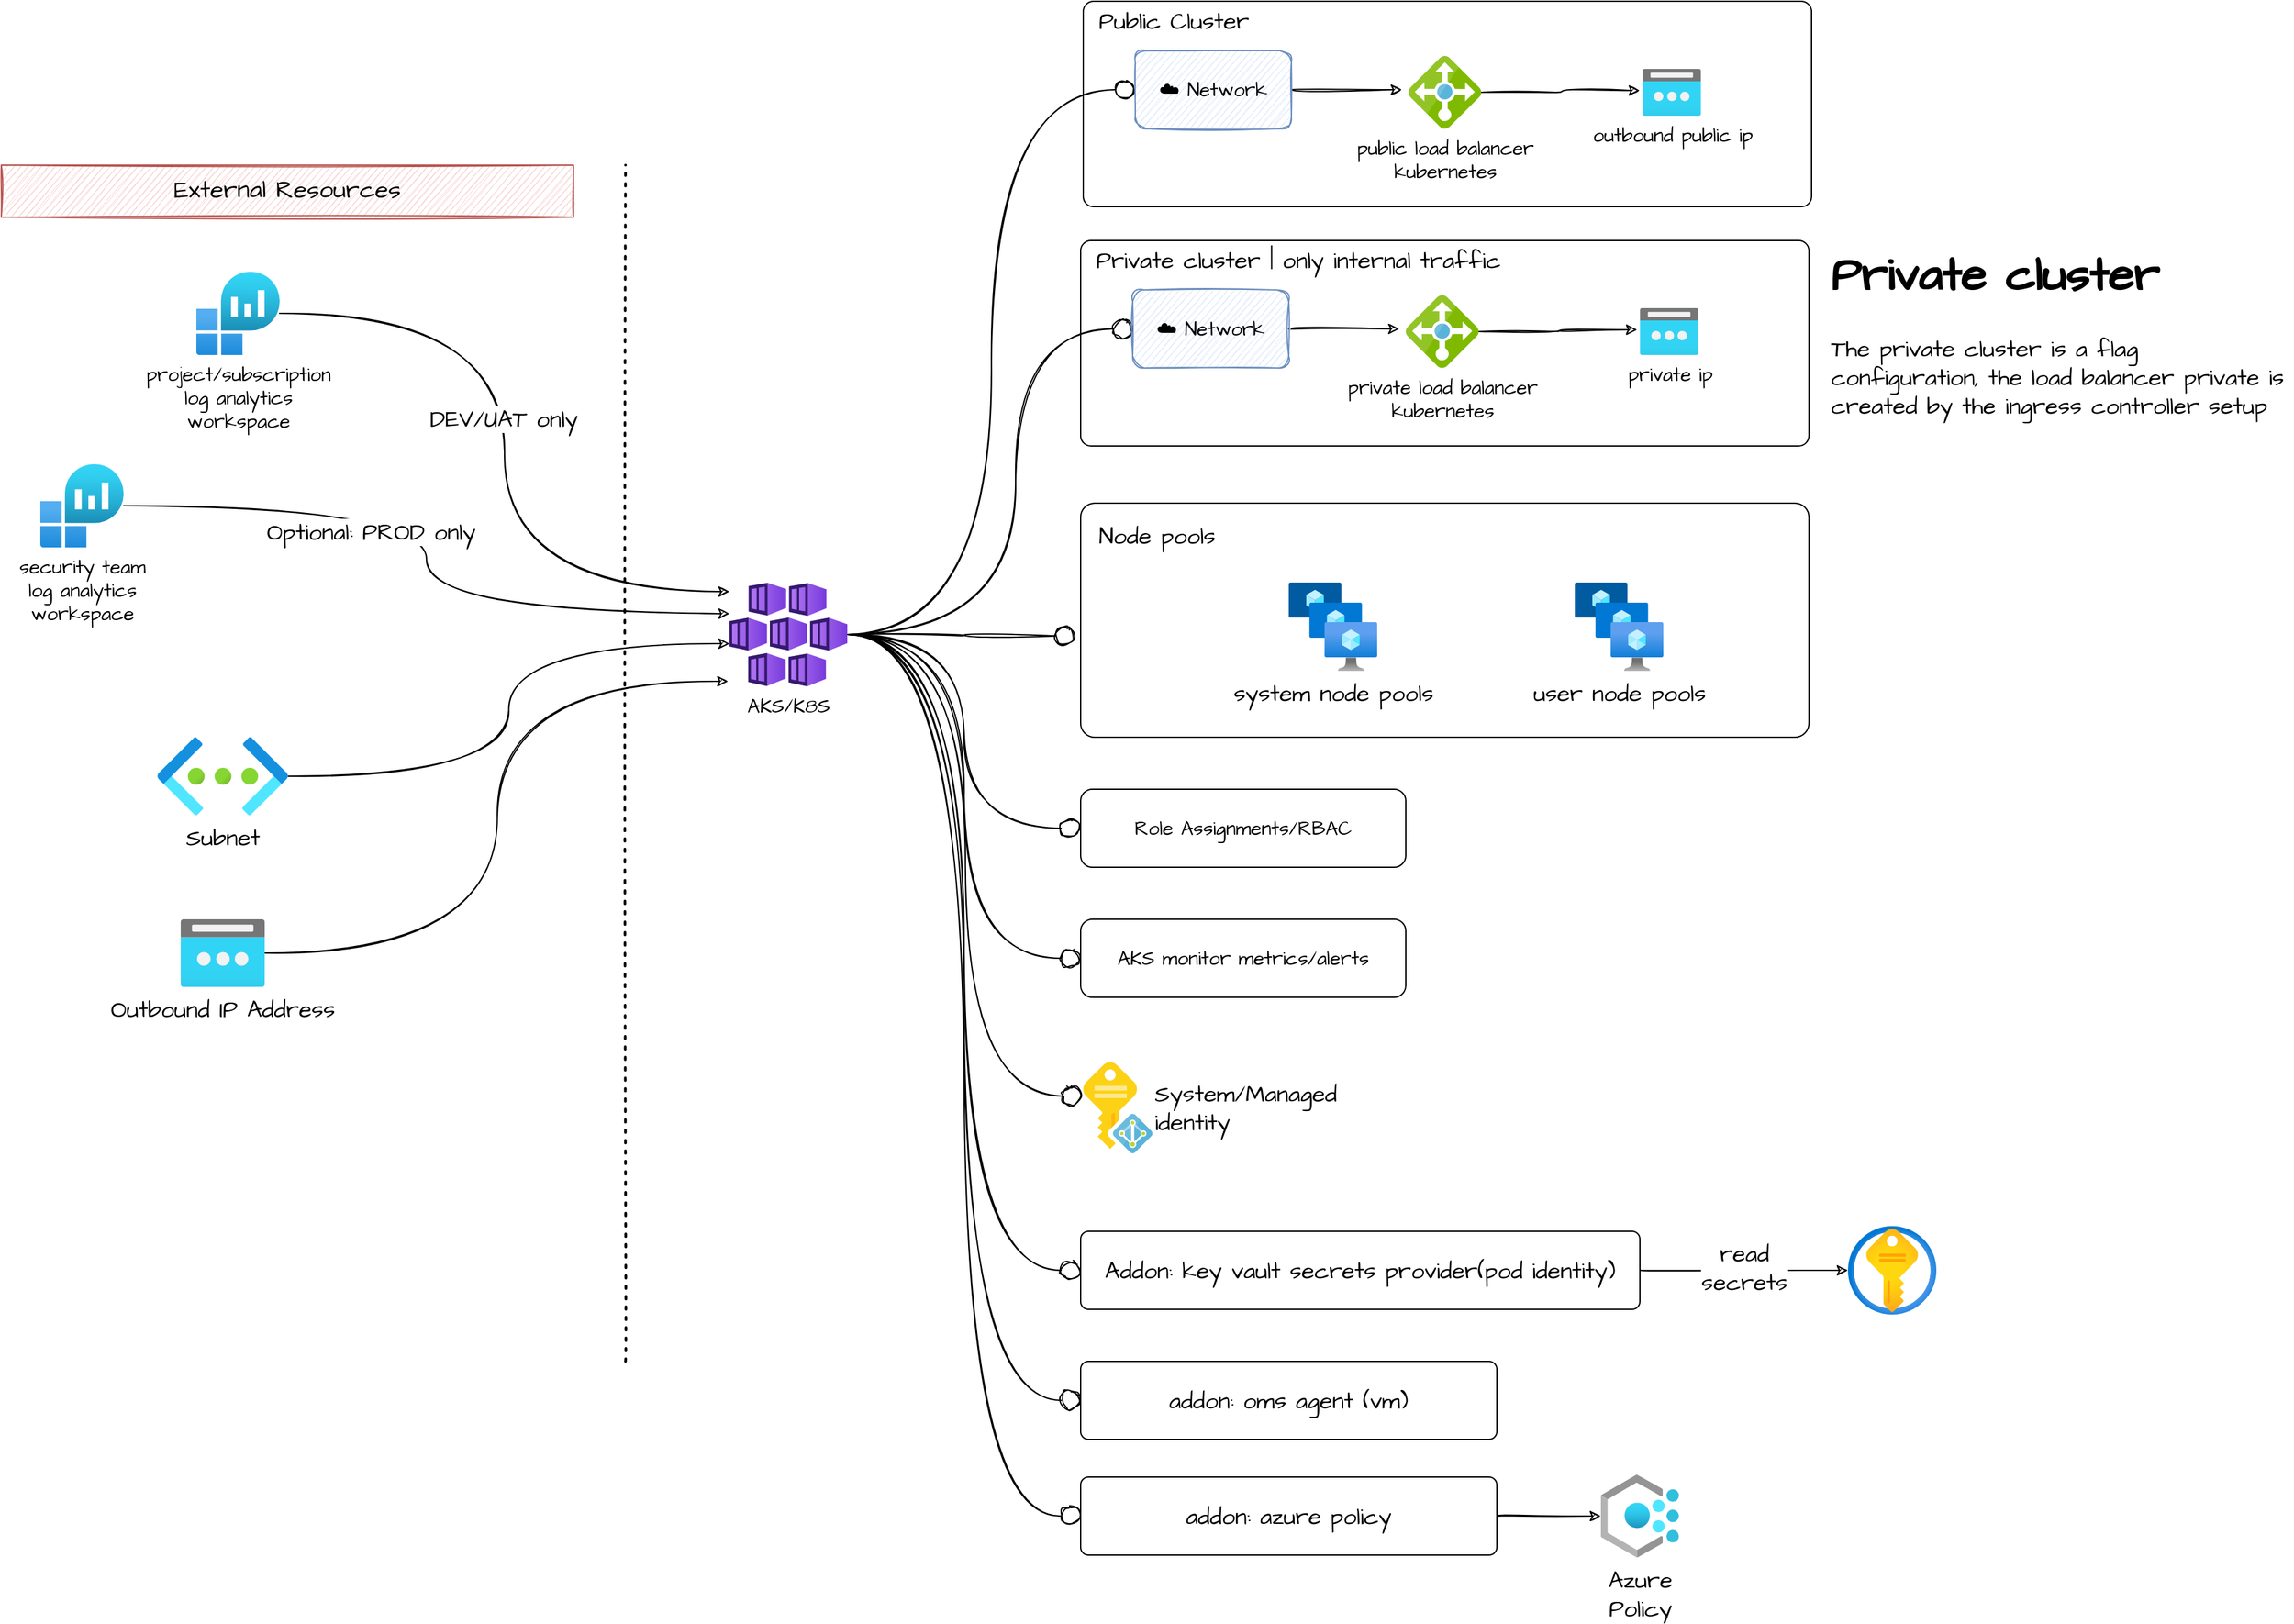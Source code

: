 <mxfile version="17.2.4" type="device"><diagram id="ozIA6NuR--no_rFxZAqq" name="Page-1"><mxGraphModel dx="1426" dy="852" grid="1" gridSize="10" guides="1" tooltips="1" connect="1" arrows="1" fold="1" page="1" pageScale="1" pageWidth="1654" pageHeight="1169" math="0" shadow="0"><root><mxCell id="0"/><mxCell id="1" parent="0"/><mxCell id="0mj9FL2Y5mcxwQZgoPFA-17" value="" style="rounded=1;whiteSpace=wrap;html=1;fontFamily=Architects Daughter;fontSource=https%3A%2F%2Ffonts.googleapis.com%2Fcss%3Ffamily%3DArchitects%2BDaughter;fontSize=18;arcSize=6;" vertex="1" parent="1"><mxGeometry x="910" y="420" width="560" height="180" as="geometry"/></mxCell><mxCell id="0mj9FL2Y5mcxwQZgoPFA-3" value="" style="rounded=1;whiteSpace=wrap;html=1;arcSize=5;" vertex="1" parent="1"><mxGeometry x="910" y="218" width="560" height="158" as="geometry"/></mxCell><mxCell id="0mj9FL2Y5mcxwQZgoPFA-1" value="" style="rounded=1;whiteSpace=wrap;html=1;arcSize=5;" vertex="1" parent="1"><mxGeometry x="912" y="34" width="560" height="158" as="geometry"/></mxCell><mxCell id="L0Ls_BkQx3AYGmhW6QJo-5" style="edgeStyle=orthogonalEdgeStyle;curved=1;rounded=0;orthogonalLoop=1;jettySize=auto;html=1;fontFamily=Architects Daughter;fontSource=https%3A%2F%2Ffonts.googleapis.com%2Fcss%3Ffamily%3DArchitects%2BDaughter;fontSize=15;sketch=1;entryX=0;entryY=0.5;entryDx=0;entryDy=0;endArrow=circle;endFill=0;" parent="1" source="L0Ls_BkQx3AYGmhW6QJo-2" target="L0Ls_BkQx3AYGmhW6QJo-6" edge="1"><mxGeometry relative="1" as="geometry"><mxPoint x="890" y="520" as="targetPoint"/></mxGeometry></mxCell><mxCell id="L0Ls_BkQx3AYGmhW6QJo-26" style="edgeStyle=orthogonalEdgeStyle;curved=1;rounded=0;sketch=1;orthogonalLoop=1;jettySize=auto;html=1;entryX=0;entryY=0.5;entryDx=0;entryDy=0;fontFamily=Architects Daughter;fontSource=https%3A%2F%2Ffonts.googleapis.com%2Fcss%3Ffamily%3DArchitects%2BDaughter;fontSize=15;endArrow=circle;endFill=0;" parent="1" source="L0Ls_BkQx3AYGmhW6QJo-2" target="L0Ls_BkQx3AYGmhW6QJo-25" edge="1"><mxGeometry relative="1" as="geometry"/></mxCell><mxCell id="L0Ls_BkQx3AYGmhW6QJo-35" style="edgeStyle=orthogonalEdgeStyle;curved=1;rounded=0;sketch=1;orthogonalLoop=1;jettySize=auto;html=1;entryX=0;entryY=0.5;entryDx=0;entryDy=0;fontFamily=Architects Daughter;fontSource=https%3A%2F%2Ffonts.googleapis.com%2Fcss%3Ffamily%3DArchitects%2BDaughter;fontSize=15;endArrow=circle;endFill=0;" parent="1" source="L0Ls_BkQx3AYGmhW6QJo-2" target="L0Ls_BkQx3AYGmhW6QJo-33" edge="1"><mxGeometry relative="1" as="geometry"/></mxCell><mxCell id="0mj9FL2Y5mcxwQZgoPFA-10" style="edgeStyle=orthogonalEdgeStyle;rounded=0;orthogonalLoop=1;jettySize=auto;html=1;entryX=0;entryY=0.5;entryDx=0;entryDy=0;fontFamily=Architects Daughter;fontSource=https%3A%2F%2Ffonts.googleapis.com%2Fcss%3Ffamily%3DArchitects%2BDaughter;fontSize=18;sketch=1;curved=1;endArrow=circle;endFill=0;" edge="1" parent="1" source="L0Ls_BkQx3AYGmhW6QJo-2" target="0mj9FL2Y5mcxwQZgoPFA-5"><mxGeometry relative="1" as="geometry"><Array as="points"><mxPoint x="860" y="521"/><mxPoint x="860" y="286"/></Array></mxGeometry></mxCell><mxCell id="0mj9FL2Y5mcxwQZgoPFA-20" style="edgeStyle=orthogonalEdgeStyle;curved=1;rounded=0;sketch=1;orthogonalLoop=1;jettySize=auto;html=1;entryX=-0.007;entryY=0.567;entryDx=0;entryDy=0;entryPerimeter=0;fontFamily=Architects Daughter;fontSource=https%3A%2F%2Ffonts.googleapis.com%2Fcss%3Ffamily%3DArchitects%2BDaughter;fontSize=18;endArrow=circle;endFill=0;" edge="1" parent="1" source="L0Ls_BkQx3AYGmhW6QJo-2" target="0mj9FL2Y5mcxwQZgoPFA-17"><mxGeometry relative="1" as="geometry"/></mxCell><mxCell id="0mj9FL2Y5mcxwQZgoPFA-25" style="edgeStyle=orthogonalEdgeStyle;curved=1;rounded=0;sketch=1;orthogonalLoop=1;jettySize=auto;html=1;entryX=-0.019;entryY=0.371;entryDx=0;entryDy=0;entryPerimeter=0;fontFamily=Architects Daughter;fontSource=https%3A%2F%2Ffonts.googleapis.com%2Fcss%3Ffamily%3DArchitects%2BDaughter;fontSize=18;endArrow=circle;endFill=0;" edge="1" parent="1" source="L0Ls_BkQx3AYGmhW6QJo-2" target="L0Ls_BkQx3AYGmhW6QJo-22"><mxGeometry relative="1" as="geometry"/></mxCell><mxCell id="0mj9FL2Y5mcxwQZgoPFA-27" style="edgeStyle=orthogonalEdgeStyle;curved=1;rounded=0;sketch=1;orthogonalLoop=1;jettySize=auto;html=1;entryX=0;entryY=0.5;entryDx=0;entryDy=0;fontFamily=Architects Daughter;fontSource=https%3A%2F%2Ffonts.googleapis.com%2Fcss%3Ffamily%3DArchitects%2BDaughter;fontSize=18;endArrow=circle;endFill=0;" edge="1" parent="1" source="L0Ls_BkQx3AYGmhW6QJo-2" target="0mj9FL2Y5mcxwQZgoPFA-26"><mxGeometry relative="1" as="geometry"/></mxCell><mxCell id="0mj9FL2Y5mcxwQZgoPFA-33" style="edgeStyle=orthogonalEdgeStyle;curved=1;rounded=0;sketch=1;orthogonalLoop=1;jettySize=auto;html=1;entryX=0;entryY=0.5;entryDx=0;entryDy=0;fontFamily=Architects Daughter;fontSource=https%3A%2F%2Ffonts.googleapis.com%2Fcss%3Ffamily%3DArchitects%2BDaughter;fontSize=18;endArrow=circle;endFill=0;" edge="1" parent="1" source="L0Ls_BkQx3AYGmhW6QJo-2" target="0mj9FL2Y5mcxwQZgoPFA-30"><mxGeometry relative="1" as="geometry"/></mxCell><mxCell id="0mj9FL2Y5mcxwQZgoPFA-35" style="edgeStyle=orthogonalEdgeStyle;curved=1;rounded=0;sketch=1;orthogonalLoop=1;jettySize=auto;html=1;entryX=0;entryY=0.5;entryDx=0;entryDy=0;fontFamily=Architects Daughter;fontSource=https%3A%2F%2Ffonts.googleapis.com%2Fcss%3Ffamily%3DArchitects%2BDaughter;fontSize=18;endArrow=circle;endFill=0;" edge="1" parent="1" source="L0Ls_BkQx3AYGmhW6QJo-2" target="0mj9FL2Y5mcxwQZgoPFA-34"><mxGeometry relative="1" as="geometry"/></mxCell><mxCell id="L0Ls_BkQx3AYGmhW6QJo-2" value="AKS/K8S" style="aspect=fixed;html=1;points=[];align=center;image;fontSize=15;image=img/lib/azure2/compute/Container_Services_Deprecated.svg;fontFamily=Architects Daughter;fontSource=https%3A%2F%2Ffonts.googleapis.com%2Fcss%3Ffamily%3DArchitects%2BDaughter;sketch=1;" parent="1" vertex="1"><mxGeometry x="640" y="481" width="90.67" height="80" as="geometry"/></mxCell><mxCell id="L0Ls_BkQx3AYGmhW6QJo-14" style="edgeStyle=orthogonalEdgeStyle;curved=1;rounded=0;sketch=1;orthogonalLoop=1;jettySize=auto;html=1;fontFamily=Architects Daughter;fontSource=https%3A%2F%2Ffonts.googleapis.com%2Fcss%3Ffamily%3DArchitects%2BDaughter;fontSize=15;entryX=-0.089;entryY=0.464;entryDx=0;entryDy=0;entryPerimeter=0;" parent="1" source="L0Ls_BkQx3AYGmhW6QJo-6" target="L0Ls_BkQx3AYGmhW6QJo-15" edge="1"><mxGeometry relative="1" as="geometry"><mxPoint x="1022" y="191" as="targetPoint"/></mxGeometry></mxCell><mxCell id="L0Ls_BkQx3AYGmhW6QJo-6" value="☁️ Network" style="rounded=1;whiteSpace=wrap;html=1;fontFamily=Architects Daughter;fontSource=https%3A%2F%2Ffonts.googleapis.com%2Fcss%3Ffamily%3DArchitects%2BDaughter;fontSize=15;sketch=1;fillColor=#dae8fc;strokeColor=#6c8ebf;" parent="1" vertex="1"><mxGeometry x="952" y="72" width="120" height="60" as="geometry"/></mxCell><mxCell id="L0Ls_BkQx3AYGmhW6QJo-18" style="edgeStyle=orthogonalEdgeStyle;curved=1;rounded=0;sketch=1;orthogonalLoop=1;jettySize=auto;html=1;entryX=-0.046;entryY=0.462;entryDx=0;entryDy=0;entryPerimeter=0;fontFamily=Architects Daughter;fontSource=https%3A%2F%2Ffonts.googleapis.com%2Fcss%3Ffamily%3DArchitects%2BDaughter;fontSize=15;" parent="1" source="L0Ls_BkQx3AYGmhW6QJo-15" target="L0Ls_BkQx3AYGmhW6QJo-17" edge="1"><mxGeometry relative="1" as="geometry"/></mxCell><mxCell id="L0Ls_BkQx3AYGmhW6QJo-15" value="public load balancer&lt;br&gt;kubernetes" style="sketch=0;aspect=fixed;html=1;points=[];align=center;image;fontSize=15;image=img/lib/mscae/Load_Balancer_feature.svg;fontFamily=Architects Daughter;fontSource=https%3A%2F%2Ffonts.googleapis.com%2Fcss%3Ffamily%3DArchitects%2BDaughter;" parent="1" vertex="1"><mxGeometry x="1162" y="76" width="56" height="56" as="geometry"/></mxCell><mxCell id="L0Ls_BkQx3AYGmhW6QJo-17" value="outbound public ip" style="aspect=fixed;html=1;points=[];align=center;image;fontSize=15;image=img/lib/azure2/networking/Public_IP_Addresses.svg;sketch=1;fontFamily=Architects Daughter;fontSource=https%3A%2F%2Ffonts.googleapis.com%2Fcss%3Ffamily%3DArchitects%2BDaughter;" parent="1" vertex="1"><mxGeometry x="1342" y="86" width="45" height="36" as="geometry"/></mxCell><mxCell id="0mj9FL2Y5mcxwQZgoPFA-21" style="edgeStyle=orthogonalEdgeStyle;curved=1;rounded=0;sketch=1;orthogonalLoop=1;jettySize=auto;html=1;entryX=0;entryY=0.088;entryDx=0;entryDy=0;entryPerimeter=0;fontFamily=Architects Daughter;fontSource=https%3A%2F%2Ffonts.googleapis.com%2Fcss%3Ffamily%3DArchitects%2BDaughter;fontSize=18;" edge="1" parent="1" source="L0Ls_BkQx3AYGmhW6QJo-19" target="L0Ls_BkQx3AYGmhW6QJo-2"><mxGeometry relative="1" as="geometry"/></mxCell><mxCell id="0mj9FL2Y5mcxwQZgoPFA-22" value="DEV/UAT only" style="edgeLabel;html=1;align=center;verticalAlign=middle;resizable=0;points=[];fontSize=18;fontFamily=Architects Daughter;" vertex="1" connectable="0" parent="0mj9FL2Y5mcxwQZgoPFA-21"><mxGeometry x="-0.094" y="-1" relative="1" as="geometry"><mxPoint as="offset"/></mxGeometry></mxCell><mxCell id="L0Ls_BkQx3AYGmhW6QJo-19" value="project/subscription&lt;br&gt;log analytics &lt;br&gt;workspace" style="aspect=fixed;html=1;points=[];align=center;image;fontSize=15;image=img/lib/azure2/analytics/Log_Analytics_Workspaces.svg;sketch=1;fontFamily=Architects Daughter;fontSource=https%3A%2F%2Ffonts.googleapis.com%2Fcss%3Ffamily%3DArchitects%2BDaughter;" parent="1" vertex="1"><mxGeometry x="230" y="242" width="64" height="64" as="geometry"/></mxCell><mxCell id="L0Ls_BkQx3AYGmhW6QJo-21" value="" style="endArrow=none;dashed=1;html=1;dashPattern=1 3;strokeWidth=2;rounded=0;sketch=1;fontFamily=Architects Daughter;fontSource=https%3A%2F%2Ffonts.googleapis.com%2Fcss%3Ffamily%3DArchitects%2BDaughter;fontSize=15;curved=1;" parent="1" edge="1"><mxGeometry width="50" height="50" relative="1" as="geometry"><mxPoint x="560" y="1080" as="sourcePoint"/><mxPoint x="560" y="160" as="targetPoint"/></mxGeometry></mxCell><mxCell id="L0Ls_BkQx3AYGmhW6QJo-22" value="System/Managed&lt;br style=&quot;font-size: 18px;&quot;&gt;identity" style="sketch=0;aspect=fixed;html=1;points=[];align=left;image;fontSize=18;image=img/lib/mscae/Managed_Identities.svg;fontFamily=Architects Daughter;fontSource=https%3A%2F%2Ffonts.googleapis.com%2Fcss%3Ffamily%3DArchitects%2BDaughter;labelPosition=right;verticalLabelPosition=middle;verticalAlign=middle;" parent="1" vertex="1"><mxGeometry x="912" y="850" width="53.2" height="70" as="geometry"/></mxCell><mxCell id="L0Ls_BkQx3AYGmhW6QJo-25" value="Role Assignments/RBAC" style="rounded=1;whiteSpace=wrap;html=1;sketch=0;fontFamily=Architects Daughter;fontSource=https%3A%2F%2Ffonts.googleapis.com%2Fcss%3Ffamily%3DArchitects%2BDaughter;fontSize=15;" parent="1" vertex="1"><mxGeometry x="910" y="640" width="250" height="60" as="geometry"/></mxCell><mxCell id="0mj9FL2Y5mcxwQZgoPFA-13" style="edgeStyle=orthogonalEdgeStyle;curved=1;rounded=0;sketch=1;orthogonalLoop=1;jettySize=auto;html=1;entryX=0;entryY=0.3;entryDx=0;entryDy=0;entryPerimeter=0;fontFamily=Architects Daughter;fontSource=https%3A%2F%2Ffonts.googleapis.com%2Fcss%3Ffamily%3DArchitects%2BDaughter;fontSize=18;" edge="1" parent="1" source="L0Ls_BkQx3AYGmhW6QJo-29" target="L0Ls_BkQx3AYGmhW6QJo-2"><mxGeometry relative="1" as="geometry"/></mxCell><mxCell id="0mj9FL2Y5mcxwQZgoPFA-14" value="Optional: PROD only" style="edgeLabel;html=1;align=center;verticalAlign=middle;resizable=0;points=[];fontSize=18;fontFamily=Architects Daughter;" vertex="1" connectable="0" parent="0mj9FL2Y5mcxwQZgoPFA-13"><mxGeometry x="-0.102" relative="1" as="geometry"><mxPoint x="-43" y="6" as="offset"/></mxGeometry></mxCell><mxCell id="L0Ls_BkQx3AYGmhW6QJo-29" value="security team&lt;br&gt;log analytics &lt;br&gt;workspace" style="aspect=fixed;html=1;points=[];align=center;image;fontSize=15;image=img/lib/azure2/analytics/Log_Analytics_Workspaces.svg;sketch=1;fontFamily=Architects Daughter;fontSource=https%3A%2F%2Ffonts.googleapis.com%2Fcss%3Ffamily%3DArchitects%2BDaughter;" parent="1" vertex="1"><mxGeometry x="110" y="390" width="64" height="64" as="geometry"/></mxCell><mxCell id="L0Ls_BkQx3AYGmhW6QJo-33" value="AKS monitor metrics/alerts" style="rounded=1;whiteSpace=wrap;html=1;sketch=0;fontFamily=Architects Daughter;fontSource=https%3A%2F%2Ffonts.googleapis.com%2Fcss%3Ffamily%3DArchitects%2BDaughter;fontSize=15;" parent="1" vertex="1"><mxGeometry x="910" y="740" width="250" height="60" as="geometry"/></mxCell><mxCell id="L0Ls_BkQx3AYGmhW6QJo-39" value="External Resources" style="text;html=1;strokeColor=#b85450;fillColor=#f8cecc;align=center;verticalAlign=middle;whiteSpace=wrap;rounded=0;sketch=1;fontFamily=Architects Daughter;fontSource=https%3A%2F%2Ffonts.googleapis.com%2Fcss%3Ffamily%3DArchitects%2BDaughter;fontSize=19;" parent="1" vertex="1"><mxGeometry x="80" y="160" width="440" height="40" as="geometry"/></mxCell><mxCell id="0mj9FL2Y5mcxwQZgoPFA-2" value="Public Cluster" style="text;html=1;strokeColor=none;fillColor=none;align=left;verticalAlign=middle;whiteSpace=wrap;rounded=0;fontFamily=Architects Daughter;fontSource=https%3A%2F%2Ffonts.googleapis.com%2Fcss%3Ffamily%3DArchitects%2BDaughter;fontSize=18;" vertex="1" parent="1"><mxGeometry x="922" y="34" width="180" height="30" as="geometry"/></mxCell><mxCell id="0mj9FL2Y5mcxwQZgoPFA-4" style="edgeStyle=orthogonalEdgeStyle;curved=1;rounded=0;sketch=1;orthogonalLoop=1;jettySize=auto;html=1;fontFamily=Architects Daughter;fontSource=https%3A%2F%2Ffonts.googleapis.com%2Fcss%3Ffamily%3DArchitects%2BDaughter;fontSize=15;entryX=-0.089;entryY=0.464;entryDx=0;entryDy=0;entryPerimeter=0;" edge="1" parent="1" source="0mj9FL2Y5mcxwQZgoPFA-5" target="0mj9FL2Y5mcxwQZgoPFA-7"><mxGeometry relative="1" as="geometry"><mxPoint x="1020" y="375" as="targetPoint"/></mxGeometry></mxCell><mxCell id="0mj9FL2Y5mcxwQZgoPFA-5" value="☁️ Network" style="rounded=1;whiteSpace=wrap;html=1;fontFamily=Architects Daughter;fontSource=https%3A%2F%2Ffonts.googleapis.com%2Fcss%3Ffamily%3DArchitects%2BDaughter;fontSize=15;sketch=1;fillColor=#dae8fc;strokeColor=#6c8ebf;" vertex="1" parent="1"><mxGeometry x="950" y="256" width="120" height="60" as="geometry"/></mxCell><mxCell id="0mj9FL2Y5mcxwQZgoPFA-6" style="edgeStyle=orthogonalEdgeStyle;curved=1;rounded=0;sketch=1;orthogonalLoop=1;jettySize=auto;html=1;entryX=-0.046;entryY=0.462;entryDx=0;entryDy=0;entryPerimeter=0;fontFamily=Architects Daughter;fontSource=https%3A%2F%2Ffonts.googleapis.com%2Fcss%3Ffamily%3DArchitects%2BDaughter;fontSize=15;" edge="1" parent="1" source="0mj9FL2Y5mcxwQZgoPFA-7" target="0mj9FL2Y5mcxwQZgoPFA-8"><mxGeometry relative="1" as="geometry"/></mxCell><mxCell id="0mj9FL2Y5mcxwQZgoPFA-7" value="private load balancer&lt;br&gt;kubernetes" style="sketch=0;aspect=fixed;html=1;points=[];align=center;image;fontSize=15;image=img/lib/mscae/Load_Balancer_feature.svg;fontFamily=Architects Daughter;fontSource=https%3A%2F%2Ffonts.googleapis.com%2Fcss%3Ffamily%3DArchitects%2BDaughter;" vertex="1" parent="1"><mxGeometry x="1160" y="260" width="56" height="56" as="geometry"/></mxCell><mxCell id="0mj9FL2Y5mcxwQZgoPFA-8" value="private ip" style="aspect=fixed;html=1;points=[];align=center;image;fontSize=15;image=img/lib/azure2/networking/Public_IP_Addresses.svg;sketch=1;fontFamily=Architects Daughter;fontSource=https%3A%2F%2Ffonts.googleapis.com%2Fcss%3Ffamily%3DArchitects%2BDaughter;" vertex="1" parent="1"><mxGeometry x="1340" y="270" width="45" height="36" as="geometry"/></mxCell><mxCell id="0mj9FL2Y5mcxwQZgoPFA-9" value="Private cluster | only internal traffic" style="text;html=1;strokeColor=none;fillColor=none;align=left;verticalAlign=middle;whiteSpace=wrap;rounded=0;fontFamily=Architects Daughter;fontSource=https%3A%2F%2Ffonts.googleapis.com%2Fcss%3Ffamily%3DArchitects%2BDaughter;fontSize=18;" vertex="1" parent="1"><mxGeometry x="920" y="218" width="330" height="30" as="geometry"/></mxCell><mxCell id="0mj9FL2Y5mcxwQZgoPFA-12" value="&lt;h1&gt;Private cluster&lt;/h1&gt;&lt;p&gt;The private cluster is a flag configuration, the load balancer private is created by the ingress controller setup&lt;/p&gt;" style="text;html=1;strokeColor=none;fillColor=none;spacing=5;spacingTop=-20;whiteSpace=wrap;overflow=hidden;rounded=0;fontFamily=Architects Daughter;fontSource=https%3A%2F%2Ffonts.googleapis.com%2Fcss%3Ffamily%3DArchitects%2BDaughter;fontSize=18;" vertex="1" parent="1"><mxGeometry x="1482" y="210" width="360" height="174" as="geometry"/></mxCell><mxCell id="0mj9FL2Y5mcxwQZgoPFA-16" value="system node pools" style="aspect=fixed;html=1;points=[];align=center;image;fontSize=18;image=img/lib/azure2/compute/VM_Scale_Sets.svg;fontFamily=Architects Daughter;fontSource=https%3A%2F%2Ffonts.googleapis.com%2Fcss%3Ffamily%3DArchitects%2BDaughter;" vertex="1" parent="1"><mxGeometry x="1070" y="481" width="68" height="68" as="geometry"/></mxCell><mxCell id="0mj9FL2Y5mcxwQZgoPFA-18" value="Node pools" style="text;html=1;strokeColor=none;fillColor=none;align=left;verticalAlign=middle;whiteSpace=wrap;rounded=0;fontFamily=Architects Daughter;fontSource=https%3A%2F%2Ffonts.googleapis.com%2Fcss%3Ffamily%3DArchitects%2BDaughter;fontSize=18;" vertex="1" parent="1"><mxGeometry x="922" y="430" width="330" height="30" as="geometry"/></mxCell><mxCell id="0mj9FL2Y5mcxwQZgoPFA-19" value="user node pools" style="aspect=fixed;html=1;points=[];align=center;image;fontSize=18;image=img/lib/azure2/compute/VM_Scale_Sets.svg;fontFamily=Architects Daughter;fontSource=https%3A%2F%2Ffonts.googleapis.com%2Fcss%3Ffamily%3DArchitects%2BDaughter;" vertex="1" parent="1"><mxGeometry x="1290" y="481" width="68" height="68" as="geometry"/></mxCell><mxCell id="0mj9FL2Y5mcxwQZgoPFA-24" style="edgeStyle=orthogonalEdgeStyle;curved=1;rounded=0;sketch=1;orthogonalLoop=1;jettySize=auto;html=1;entryX=0;entryY=0.588;entryDx=0;entryDy=0;entryPerimeter=0;fontFamily=Architects Daughter;fontSource=https%3A%2F%2Ffonts.googleapis.com%2Fcss%3Ffamily%3DArchitects%2BDaughter;fontSize=18;" edge="1" parent="1" source="0mj9FL2Y5mcxwQZgoPFA-23" target="L0Ls_BkQx3AYGmhW6QJo-2"><mxGeometry relative="1" as="geometry"/></mxCell><mxCell id="0mj9FL2Y5mcxwQZgoPFA-23" value="Subnet" style="aspect=fixed;html=1;points=[];align=center;image;fontSize=18;image=img/lib/azure2/networking/Virtual_Networks.svg;fontFamily=Architects Daughter;fontSource=https%3A%2F%2Ffonts.googleapis.com%2Fcss%3Ffamily%3DArchitects%2BDaughter;" vertex="1" parent="1"><mxGeometry x="200" y="600" width="100.5" height="60" as="geometry"/></mxCell><mxCell id="0mj9FL2Y5mcxwQZgoPFA-31" style="edgeStyle=orthogonalEdgeStyle;curved=1;rounded=0;sketch=1;orthogonalLoop=1;jettySize=auto;html=1;fontFamily=Architects Daughter;fontSource=https%3A%2F%2Ffonts.googleapis.com%2Fcss%3Ffamily%3DArchitects%2BDaughter;fontSize=18;endArrow=classic;endFill=1;" edge="1" parent="1" source="0mj9FL2Y5mcxwQZgoPFA-26" target="0mj9FL2Y5mcxwQZgoPFA-29"><mxGeometry relative="1" as="geometry"/></mxCell><mxCell id="0mj9FL2Y5mcxwQZgoPFA-32" value="read&lt;br&gt;secrets" style="edgeLabel;html=1;align=center;verticalAlign=middle;resizable=0;points=[];fontSize=18;fontFamily=Architects Daughter;" vertex="1" connectable="0" parent="0mj9FL2Y5mcxwQZgoPFA-31"><mxGeometry x="0.3" y="-1" relative="1" as="geometry"><mxPoint x="-24" y="-3" as="offset"/></mxGeometry></mxCell><mxCell id="0mj9FL2Y5mcxwQZgoPFA-26" value="Addon:&amp;nbsp;&lt;span&gt;key vault secrets provider(pod identity)&lt;/span&gt;" style="rounded=1;whiteSpace=wrap;html=1;sketch=0;fontFamily=Architects Daughter;fontSource=https%3A%2F%2Ffonts.googleapis.com%2Fcss%3Ffamily%3DArchitects%2BDaughter;fontSize=18;arcSize=10;align=center;" vertex="1" parent="1"><mxGeometry x="910" y="980" width="430" height="60" as="geometry"/></mxCell><mxCell id="0mj9FL2Y5mcxwQZgoPFA-29" value="" style="aspect=fixed;html=1;points=[];align=center;image;fontSize=12;image=img/lib/azure2/security/Key_Vaults.svg;sketch=0;fontFamily=Architects Daughter;fontSource=https%3A%2F%2Ffonts.googleapis.com%2Fcss%3Ffamily%3DArchitects%2BDaughter;" vertex="1" parent="1"><mxGeometry x="1500" y="976" width="68" height="68" as="geometry"/></mxCell><mxCell id="0mj9FL2Y5mcxwQZgoPFA-30" value="addon:&amp;nbsp;&lt;span&gt;oms agent (vm)&lt;/span&gt;" style="rounded=1;whiteSpace=wrap;html=1;sketch=0;fontFamily=Architects Daughter;fontSource=https%3A%2F%2Ffonts.googleapis.com%2Fcss%3Ffamily%3DArchitects%2BDaughter;fontSize=18;arcSize=10;align=center;" vertex="1" parent="1"><mxGeometry x="910" y="1080" width="320" height="60" as="geometry"/></mxCell><mxCell id="0mj9FL2Y5mcxwQZgoPFA-37" style="edgeStyle=orthogonalEdgeStyle;curved=1;rounded=0;sketch=1;orthogonalLoop=1;jettySize=auto;html=1;fontFamily=Architects Daughter;fontSource=https%3A%2F%2Ffonts.googleapis.com%2Fcss%3Ffamily%3DArchitects%2BDaughter;fontSize=18;endArrow=classic;endFill=1;" edge="1" parent="1" source="0mj9FL2Y5mcxwQZgoPFA-34" target="0mj9FL2Y5mcxwQZgoPFA-36"><mxGeometry relative="1" as="geometry"/></mxCell><mxCell id="0mj9FL2Y5mcxwQZgoPFA-34" value="addon: azure policy" style="rounded=1;whiteSpace=wrap;html=1;sketch=0;fontFamily=Architects Daughter;fontSource=https%3A%2F%2Ffonts.googleapis.com%2Fcss%3Ffamily%3DArchitects%2BDaughter;fontSize=18;arcSize=10;align=center;" vertex="1" parent="1"><mxGeometry x="910" y="1169" width="320" height="60" as="geometry"/></mxCell><mxCell id="0mj9FL2Y5mcxwQZgoPFA-36" value="Azure&lt;br style=&quot;font-size: 18px;&quot;&gt;Policy" style="aspect=fixed;html=1;points=[];align=center;image;fontSize=18;image=img/lib/azure2/management_governance/Policy.svg;sketch=0;fontFamily=Architects Daughter;fontSource=https%3A%2F%2Ffonts.googleapis.com%2Fcss%3Ffamily%3DArchitects%2BDaughter;" vertex="1" parent="1"><mxGeometry x="1310" y="1167" width="60" height="64" as="geometry"/></mxCell><mxCell id="0mj9FL2Y5mcxwQZgoPFA-39" style="edgeStyle=orthogonalEdgeStyle;curved=1;rounded=0;sketch=1;orthogonalLoop=1;jettySize=auto;html=1;entryX=-0.011;entryY=0.95;entryDx=0;entryDy=0;entryPerimeter=0;fontFamily=Architects Daughter;fontSource=https%3A%2F%2Ffonts.googleapis.com%2Fcss%3Ffamily%3DArchitects%2BDaughter;fontSize=18;endArrow=classic;endFill=1;" edge="1" parent="1" source="0mj9FL2Y5mcxwQZgoPFA-38" target="L0Ls_BkQx3AYGmhW6QJo-2"><mxGeometry relative="1" as="geometry"/></mxCell><mxCell id="0mj9FL2Y5mcxwQZgoPFA-38" value="Outbound IP Address" style="aspect=fixed;html=1;points=[];align=center;image;fontSize=18;image=img/lib/azure2/networking/Public_IP_Addresses.svg;sketch=0;fontFamily=Architects Daughter;fontSource=https%3A%2F%2Ffonts.googleapis.com%2Fcss%3Ffamily%3DArchitects%2BDaughter;" vertex="1" parent="1"><mxGeometry x="217.75" y="740" width="65" height="52" as="geometry"/></mxCell></root></mxGraphModel></diagram></mxfile>